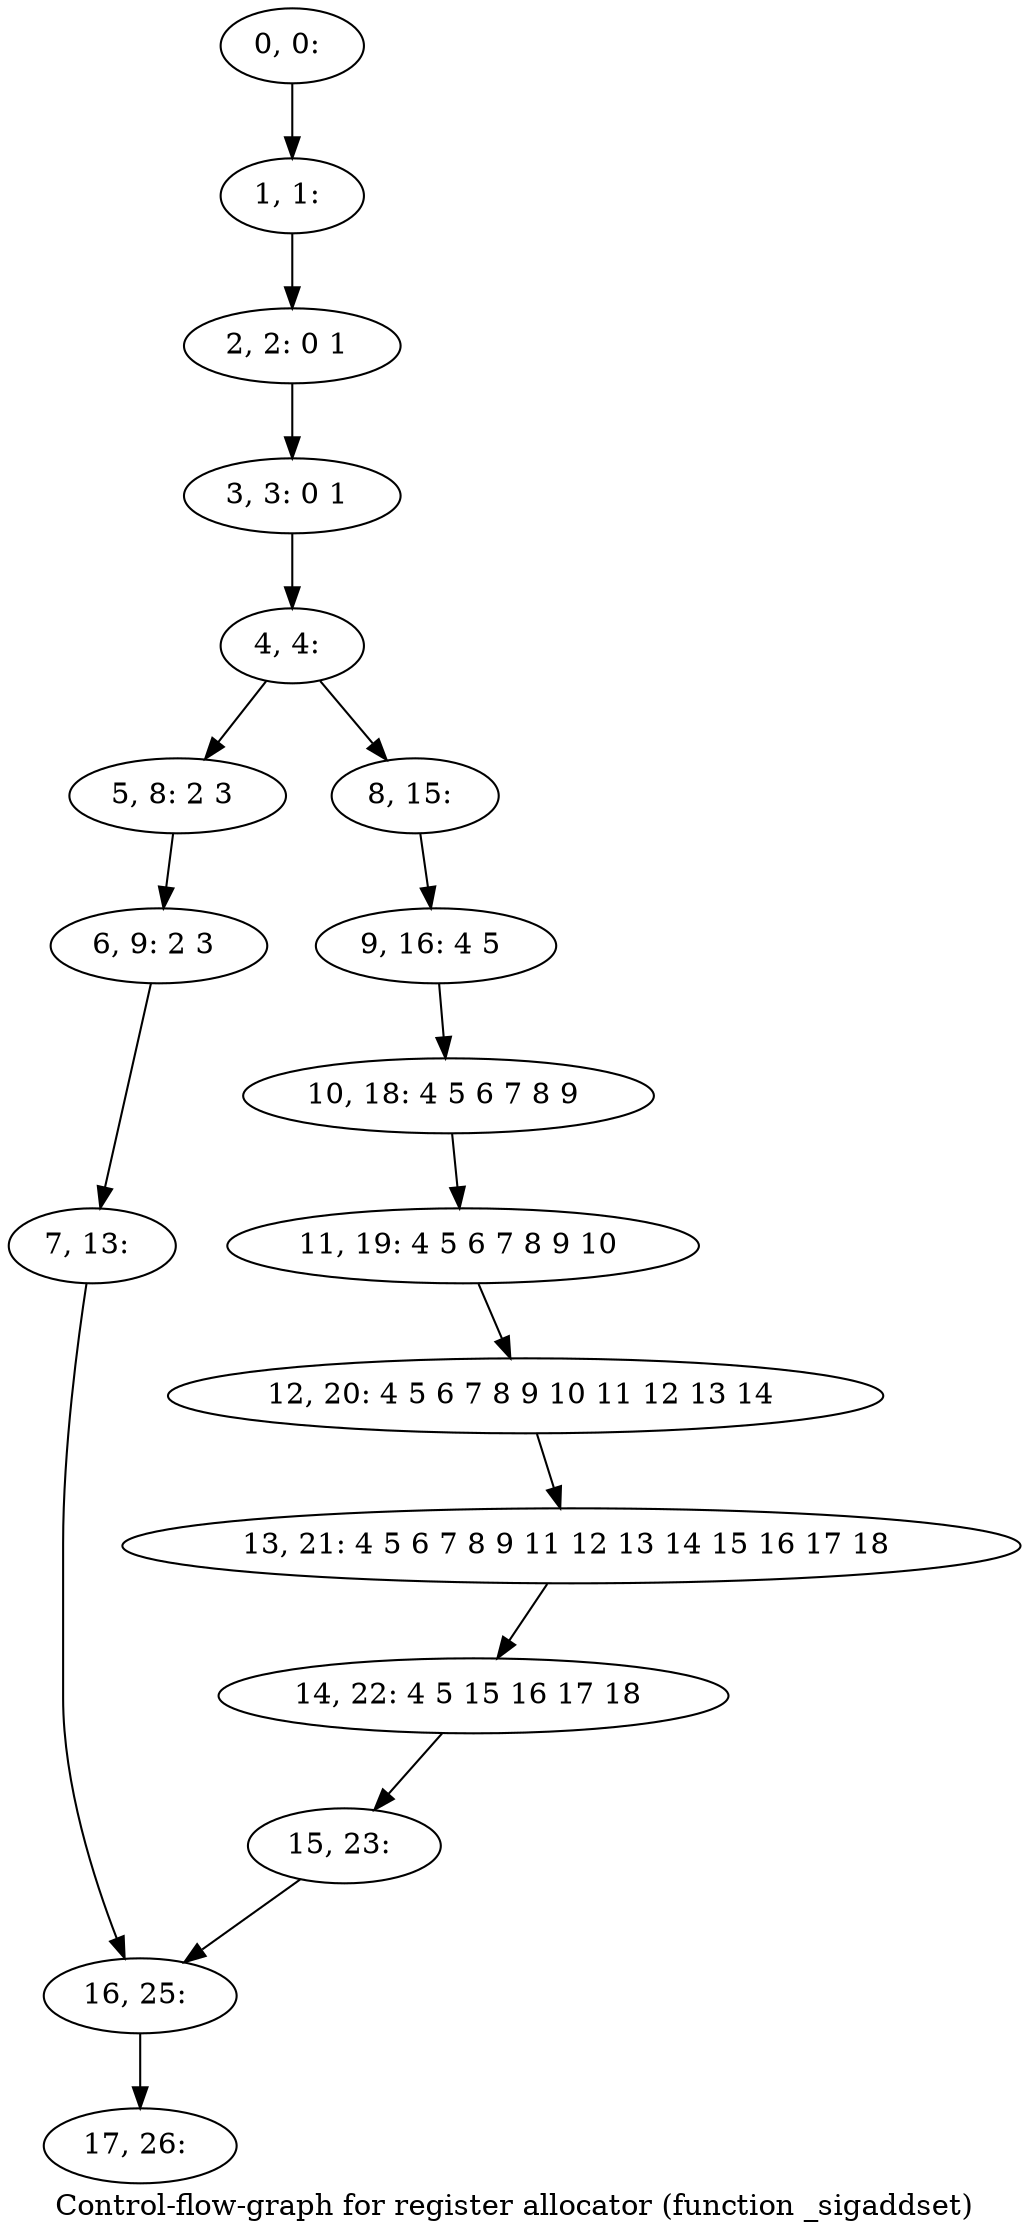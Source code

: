 digraph G {
graph [label="Control-flow-graph for register allocator (function _sigaddset)"]
0[label="0, 0: "];
1[label="1, 1: "];
2[label="2, 2: 0 1 "];
3[label="3, 3: 0 1 "];
4[label="4, 4: "];
5[label="5, 8: 2 3 "];
6[label="6, 9: 2 3 "];
7[label="7, 13: "];
8[label="8, 15: "];
9[label="9, 16: 4 5 "];
10[label="10, 18: 4 5 6 7 8 9 "];
11[label="11, 19: 4 5 6 7 8 9 10 "];
12[label="12, 20: 4 5 6 7 8 9 10 11 12 13 14 "];
13[label="13, 21: 4 5 6 7 8 9 11 12 13 14 15 16 17 18 "];
14[label="14, 22: 4 5 15 16 17 18 "];
15[label="15, 23: "];
16[label="16, 25: "];
17[label="17, 26: "];
0->1 ;
1->2 ;
2->3 ;
3->4 ;
4->5 ;
4->8 ;
5->6 ;
6->7 ;
7->16 ;
8->9 ;
9->10 ;
10->11 ;
11->12 ;
12->13 ;
13->14 ;
14->15 ;
15->16 ;
16->17 ;
}

